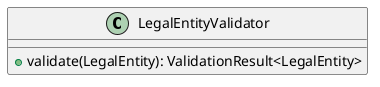 @startuml

    class LegalEntityValidator [[LegalEntityValidator.html]] {
        +validate(LegalEntity): ValidationResult<LegalEntity>
    }

@enduml
